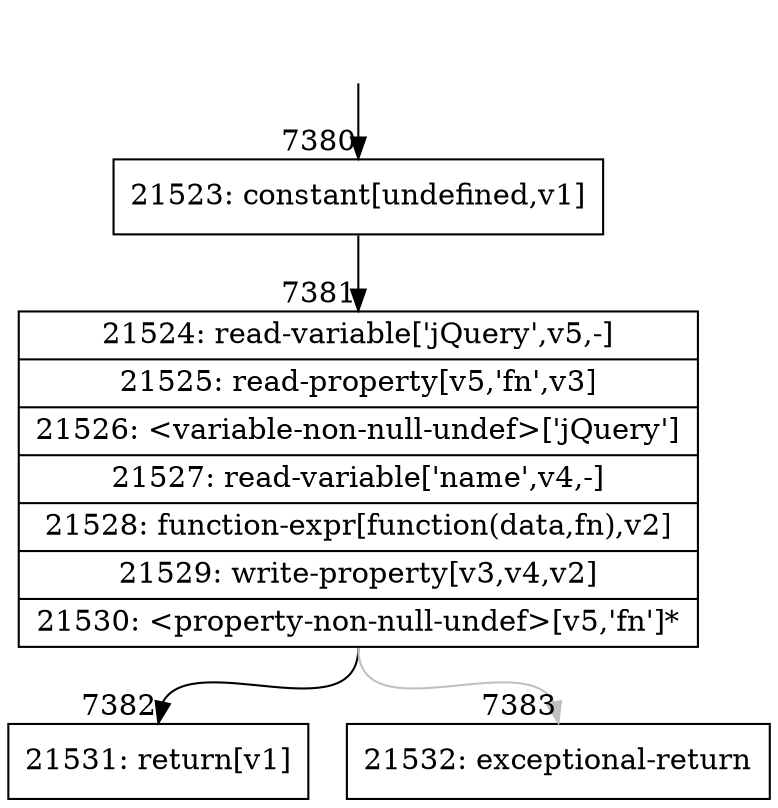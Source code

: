 digraph {
rankdir="TD"
BB_entry464[shape=none,label=""];
BB_entry464 -> BB7380 [tailport=s, headport=n, headlabel="    7380"]
BB7380 [shape=record label="{21523: constant[undefined,v1]}" ] 
BB7380 -> BB7381 [tailport=s, headport=n, headlabel="      7381"]
BB7381 [shape=record label="{21524: read-variable['jQuery',v5,-]|21525: read-property[v5,'fn',v3]|21526: \<variable-non-null-undef\>['jQuery']|21527: read-variable['name',v4,-]|21528: function-expr[function(data,fn),v2]|21529: write-property[v3,v4,v2]|21530: \<property-non-null-undef\>[v5,'fn']*}" ] 
BB7381 -> BB7382 [tailport=s, headport=n, headlabel="      7382"]
BB7381 -> BB7383 [tailport=s, headport=n, color=gray, headlabel="      7383"]
BB7382 [shape=record label="{21531: return[v1]}" ] 
BB7383 [shape=record label="{21532: exceptional-return}" ] 
}
